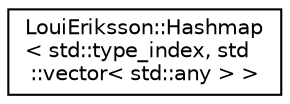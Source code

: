 digraph "Graphical Class Hierarchy"
{
 // LATEX_PDF_SIZE
  edge [fontname="Helvetica",fontsize="10",labelfontname="Helvetica",labelfontsize="10"];
  node [fontname="Helvetica",fontsize="10",shape=record];
  rankdir="LR";
  Node0 [label="LouiEriksson::Hashmap\l\< std::type_index, std\l::vector\< std::any \> \>",height=0.2,width=0.4,color="black", fillcolor="white", style="filled",URL="$class_loui_eriksson_1_1_hashmap.html",tooltip=" "];
}
